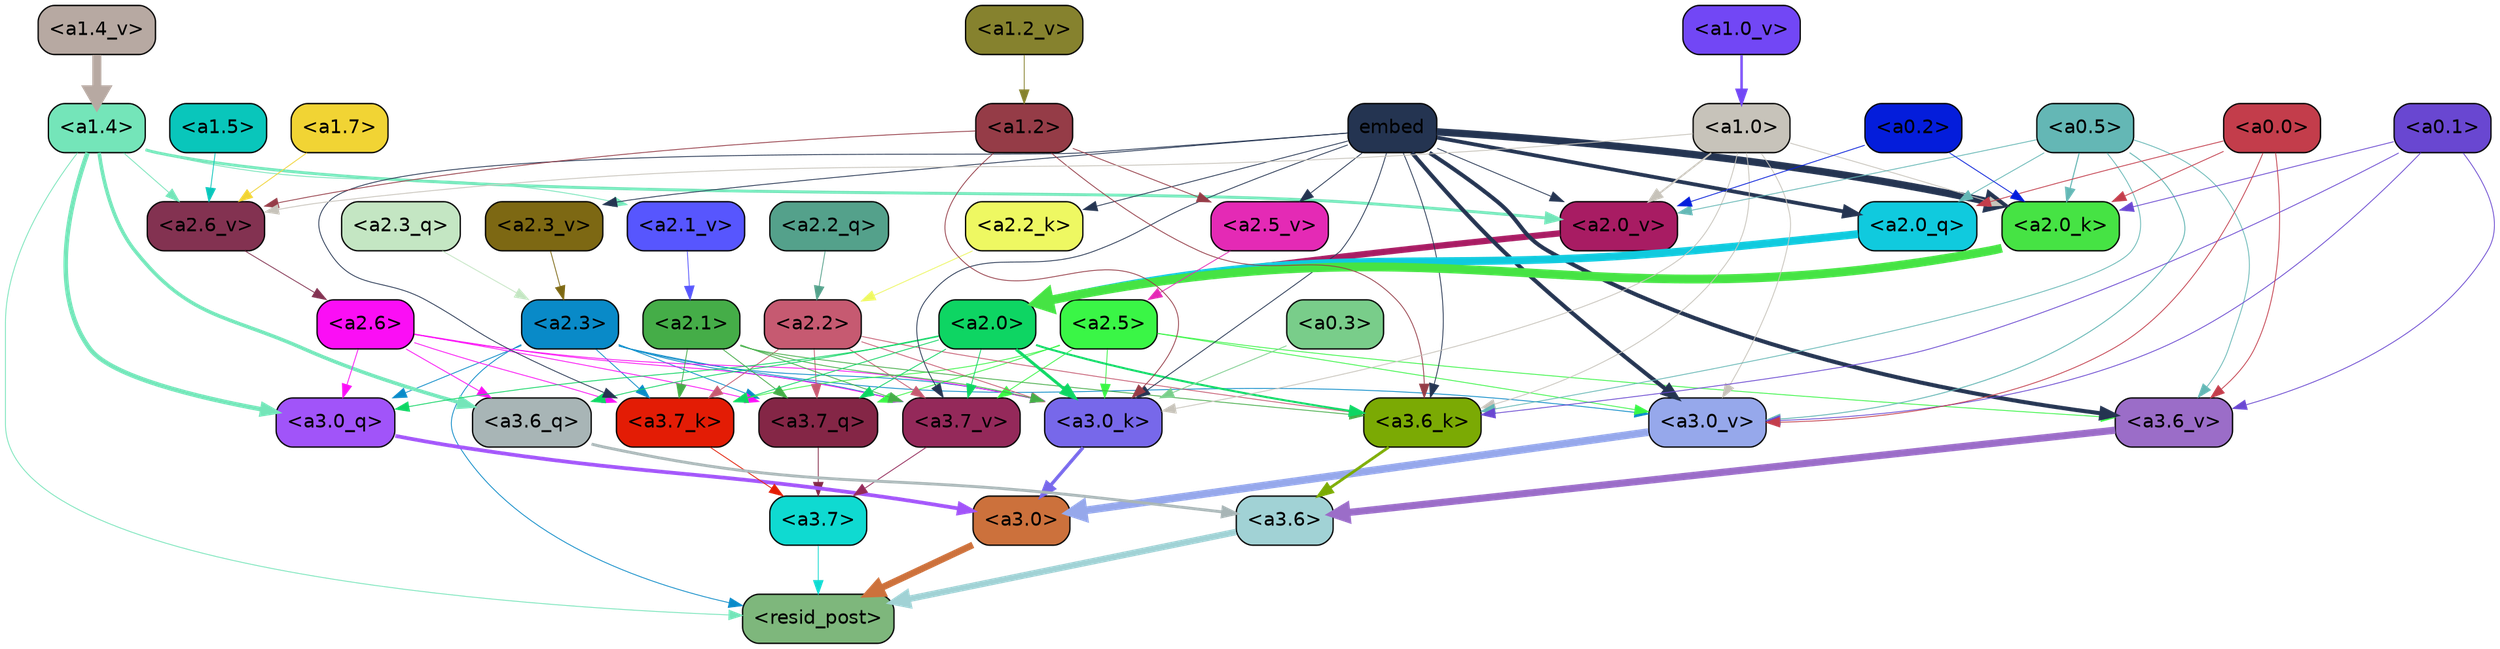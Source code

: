 strict digraph "" {
	graph [bgcolor=transparent,
		layout=dot,
		overlap=false,
		splines=true
	];
	"<a3.7>"	[color=black,
		fillcolor="#0fdad1",
		fontname=Helvetica,
		shape=box,
		style="filled, rounded"];
	"<resid_post>"	[color=black,
		fillcolor="#7eb77c",
		fontname=Helvetica,
		shape=box,
		style="filled, rounded"];
	"<a3.7>" -> "<resid_post>"	[color="#0fdad1",
		penwidth=0.6];
	"<a3.6>"	[color=black,
		fillcolor="#a1d2d5",
		fontname=Helvetica,
		shape=box,
		style="filled, rounded"];
	"<a3.6>" -> "<resid_post>"	[color="#a1d2d5",
		penwidth=4.751612067222595];
	"<a3.0>"	[color=black,
		fillcolor="#cc713c",
		fontname=Helvetica,
		shape=box,
		style="filled, rounded"];
	"<a3.0>" -> "<resid_post>"	[color="#cc713c",
		penwidth=4.884142994880676];
	"<a2.3>"	[color=black,
		fillcolor="#098ac8",
		fontname=Helvetica,
		shape=box,
		style="filled, rounded"];
	"<a2.3>" -> "<resid_post>"	[color="#098ac8",
		penwidth=0.6];
	"<a3.7_q>"	[color=black,
		fillcolor="#842646",
		fontname=Helvetica,
		shape=box,
		style="filled, rounded"];
	"<a2.3>" -> "<a3.7_q>"	[color="#098ac8",
		penwidth=0.6];
	"<a3.0_q>"	[color=black,
		fillcolor="#a154f9",
		fontname=Helvetica,
		shape=box,
		style="filled, rounded"];
	"<a2.3>" -> "<a3.0_q>"	[color="#098ac8",
		penwidth=0.6];
	"<a3.7_k>"	[color=black,
		fillcolor="#e31c05",
		fontname=Helvetica,
		shape=box,
		style="filled, rounded"];
	"<a2.3>" -> "<a3.7_k>"	[color="#098ac8",
		penwidth=0.6];
	"<a3.0_k>"	[color=black,
		fillcolor="#7768ea",
		fontname=Helvetica,
		shape=box,
		style="filled, rounded"];
	"<a2.3>" -> "<a3.0_k>"	[color="#098ac8",
		penwidth=0.6];
	"<a3.7_v>"	[color=black,
		fillcolor="#94295a",
		fontname=Helvetica,
		shape=box,
		style="filled, rounded"];
	"<a2.3>" -> "<a3.7_v>"	[color="#098ac8",
		penwidth=0.6];
	"<a3.0_v>"	[color=black,
		fillcolor="#96a8eb",
		fontname=Helvetica,
		shape=box,
		style="filled, rounded"];
	"<a2.3>" -> "<a3.0_v>"	[color="#098ac8",
		penwidth=0.6];
	"<a1.4>"	[color=black,
		fillcolor="#74e5b9",
		fontname=Helvetica,
		shape=box,
		style="filled, rounded"];
	"<a1.4>" -> "<resid_post>"	[color="#74e5b9",
		penwidth=0.6];
	"<a3.6_q>"	[color=black,
		fillcolor="#a8b5b6",
		fontname=Helvetica,
		shape=box,
		style="filled, rounded"];
	"<a1.4>" -> "<a3.6_q>"	[color="#74e5b9",
		penwidth=2.6469622254371643];
	"<a1.4>" -> "<a3.0_q>"	[color="#74e5b9",
		penwidth=3.3040847778320312];
	"<a2.6_v>"	[color=black,
		fillcolor="#833251",
		fontname=Helvetica,
		shape=box,
		style="filled, rounded"];
	"<a1.4>" -> "<a2.6_v>"	[color="#74e5b9",
		penwidth=0.6];
	"<a2.1_v>"	[color=black,
		fillcolor="#5756fe",
		fontname=Helvetica,
		shape=box,
		style="filled, rounded"];
	"<a1.4>" -> "<a2.1_v>"	[color="#74e5b9",
		penwidth=0.6];
	"<a2.0_v>"	[color=black,
		fillcolor="#a81c63",
		fontname=Helvetica,
		shape=box,
		style="filled, rounded"];
	"<a1.4>" -> "<a2.0_v>"	[color="#74e5b9",
		penwidth=2.1286070346832275];
	"<a3.7_q>" -> "<a3.7>"	[color="#842646",
		penwidth=0.6];
	"<a3.6_q>" -> "<a3.6>"	[color="#a8b5b6",
		penwidth=2.091020345687866];
	"<a3.0_q>" -> "<a3.0>"	[color="#a154f9",
		penwidth=2.7421876192092896];
	"<a3.7_k>" -> "<a3.7>"	[color="#e31c05",
		penwidth=0.6];
	"<a3.6_k>"	[color=black,
		fillcolor="#7baa04",
		fontname=Helvetica,
		shape=box,
		style="filled, rounded"];
	"<a3.6_k>" -> "<a3.6>"	[color="#7baa04",
		penwidth=2.048597991466522];
	"<a3.0_k>" -> "<a3.0>"	[color="#7768ea",
		penwidth=2.476402521133423];
	"<a3.7_v>" -> "<a3.7>"	[color="#94295a",
		penwidth=0.6];
	"<a3.6_v>"	[color=black,
		fillcolor="#9b6dc8",
		fontname=Helvetica,
		shape=box,
		style="filled, rounded"];
	"<a3.6_v>" -> "<a3.6>"	[color="#9b6dc8",
		penwidth=5.2550448179244995];
	"<a3.0_v>" -> "<a3.0>"	[color="#96a8eb",
		penwidth=5.652270674705505];
	"<a2.6>"	[color=black,
		fillcolor="#fb0ef5",
		fontname=Helvetica,
		shape=box,
		style="filled, rounded"];
	"<a2.6>" -> "<a3.7_q>"	[color="#fb0ef5",
		penwidth=0.6];
	"<a2.6>" -> "<a3.6_q>"	[color="#fb0ef5",
		penwidth=0.6];
	"<a2.6>" -> "<a3.0_q>"	[color="#fb0ef5",
		penwidth=0.6];
	"<a2.6>" -> "<a3.7_k>"	[color="#fb0ef5",
		penwidth=0.6];
	"<a2.6>" -> "<a3.0_k>"	[color="#fb0ef5",
		penwidth=0.6];
	"<a2.6>" -> "<a3.7_v>"	[color="#fb0ef5",
		penwidth=0.6];
	"<a2.5>"	[color=black,
		fillcolor="#3af646",
		fontname=Helvetica,
		shape=box,
		style="filled, rounded"];
	"<a2.5>" -> "<a3.7_q>"	[color="#3af646",
		penwidth=0.6];
	"<a2.5>" -> "<a3.7_k>"	[color="#3af646",
		penwidth=0.6];
	"<a2.5>" -> "<a3.0_k>"	[color="#3af646",
		penwidth=0.6];
	"<a2.5>" -> "<a3.7_v>"	[color="#3af646",
		penwidth=0.6];
	"<a2.5>" -> "<a3.6_v>"	[color="#3af646",
		penwidth=0.6];
	"<a2.5>" -> "<a3.0_v>"	[color="#3af646",
		penwidth=0.6];
	"<a2.2>"	[color=black,
		fillcolor="#c65a71",
		fontname=Helvetica,
		shape=box,
		style="filled, rounded"];
	"<a2.2>" -> "<a3.7_q>"	[color="#c65a71",
		penwidth=0.6];
	"<a2.2>" -> "<a3.7_k>"	[color="#c65a71",
		penwidth=0.6];
	"<a2.2>" -> "<a3.6_k>"	[color="#c65a71",
		penwidth=0.6];
	"<a2.2>" -> "<a3.0_k>"	[color="#c65a71",
		penwidth=0.6];
	"<a2.2>" -> "<a3.7_v>"	[color="#c65a71",
		penwidth=0.6];
	"<a2.1>"	[color=black,
		fillcolor="#45ad48",
		fontname=Helvetica,
		shape=box,
		style="filled, rounded"];
	"<a2.1>" -> "<a3.7_q>"	[color="#45ad48",
		penwidth=0.6];
	"<a2.1>" -> "<a3.7_k>"	[color="#45ad48",
		penwidth=0.6];
	"<a2.1>" -> "<a3.6_k>"	[color="#45ad48",
		penwidth=0.6];
	"<a2.1>" -> "<a3.0_k>"	[color="#45ad48",
		penwidth=0.6];
	"<a2.1>" -> "<a3.7_v>"	[color="#45ad48",
		penwidth=0.6];
	"<a2.0>"	[color=black,
		fillcolor="#0ed563",
		fontname=Helvetica,
		shape=box,
		style="filled, rounded"];
	"<a2.0>" -> "<a3.7_q>"	[color="#0ed563",
		penwidth=0.6];
	"<a2.0>" -> "<a3.6_q>"	[color="#0ed563",
		penwidth=0.6];
	"<a2.0>" -> "<a3.0_q>"	[color="#0ed563",
		penwidth=0.6];
	"<a2.0>" -> "<a3.7_k>"	[color="#0ed563",
		penwidth=0.6];
	"<a2.0>" -> "<a3.6_k>"	[color="#0ed563",
		penwidth=1.4757367372512817];
	"<a2.0>" -> "<a3.0_k>"	[color="#0ed563",
		penwidth=2.2137351036071777];
	"<a2.0>" -> "<a3.7_v>"	[color="#0ed563",
		penwidth=0.6];
	embed	[color=black,
		fillcolor="#243451",
		fontname=Helvetica,
		shape=box,
		style="filled, rounded"];
	embed -> "<a3.7_k>"	[color="#243451",
		penwidth=0.6];
	embed -> "<a3.6_k>"	[color="#243451",
		penwidth=0.6];
	embed -> "<a3.0_k>"	[color="#243451",
		penwidth=0.6];
	embed -> "<a3.7_v>"	[color="#243451",
		penwidth=0.6];
	embed -> "<a3.6_v>"	[color="#243451",
		penwidth=2.9582033157348633];
	embed -> "<a3.0_v>"	[color="#243451",
		penwidth=2.972973108291626];
	"<a2.0_q>"	[color=black,
		fillcolor="#10cade",
		fontname=Helvetica,
		shape=box,
		style="filled, rounded"];
	embed -> "<a2.0_q>"	[color="#243451",
		penwidth=2.7699792869389057];
	"<a2.2_k>"	[color=black,
		fillcolor="#eef862",
		fontname=Helvetica,
		shape=box,
		style="filled, rounded"];
	embed -> "<a2.2_k>"	[color="#243451",
		penwidth=0.6];
	"<a2.0_k>"	[color=black,
		fillcolor="#46e344",
		fontname=Helvetica,
		shape=box,
		style="filled, rounded"];
	embed -> "<a2.0_k>"	[color="#243451",
		penwidth=5.362775564193726];
	"<a2.5_v>"	[color=black,
		fillcolor="#e42ab5",
		fontname=Helvetica,
		shape=box,
		style="filled, rounded"];
	embed -> "<a2.5_v>"	[color="#243451",
		penwidth=0.6];
	"<a2.3_v>"	[color=black,
		fillcolor="#7d6813",
		fontname=Helvetica,
		shape=box,
		style="filled, rounded"];
	embed -> "<a2.3_v>"	[color="#243451",
		penwidth=0.6];
	embed -> "<a2.0_v>"	[color="#243451",
		penwidth=0.6];
	"<a1.2>"	[color=black,
		fillcolor="#953c47",
		fontname=Helvetica,
		shape=box,
		style="filled, rounded"];
	"<a1.2>" -> "<a3.6_k>"	[color="#953c47",
		penwidth=0.6];
	"<a1.2>" -> "<a3.0_k>"	[color="#953c47",
		penwidth=0.6];
	"<a1.2>" -> "<a2.6_v>"	[color="#953c47",
		penwidth=0.6];
	"<a1.2>" -> "<a2.5_v>"	[color="#953c47",
		penwidth=0.6];
	"<a1.0>"	[color=black,
		fillcolor="#c7c3ba",
		fontname=Helvetica,
		shape=box,
		style="filled, rounded"];
	"<a1.0>" -> "<a3.6_k>"	[color="#c7c3ba",
		penwidth=0.6];
	"<a1.0>" -> "<a3.0_k>"	[color="#c7c3ba",
		penwidth=0.6];
	"<a1.0>" -> "<a3.0_v>"	[color="#c7c3ba",
		penwidth=0.6];
	"<a1.0>" -> "<a2.0_k>"	[color="#c7c3ba",
		penwidth=0.6];
	"<a1.0>" -> "<a2.6_v>"	[color="#c7c3ba",
		penwidth=0.6];
	"<a1.0>" -> "<a2.0_v>"	[color="#c7c3ba",
		penwidth=1.2240618467330933];
	"<a0.5>"	[color=black,
		fillcolor="#64b7b5",
		fontname=Helvetica,
		shape=box,
		style="filled, rounded"];
	"<a0.5>" -> "<a3.6_k>"	[color="#64b7b5",
		penwidth=0.6];
	"<a0.5>" -> "<a3.6_v>"	[color="#64b7b5",
		penwidth=0.6];
	"<a0.5>" -> "<a3.0_v>"	[color="#64b7b5",
		penwidth=0.6790935099124908];
	"<a0.5>" -> "<a2.0_q>"	[color="#64b7b5",
		penwidth=0.6];
	"<a0.5>" -> "<a2.0_k>"	[color="#64b7b5",
		penwidth=0.7897988557815552];
	"<a0.5>" -> "<a2.0_v>"	[color="#64b7b5",
		penwidth=0.6];
	"<a0.1>"	[color=black,
		fillcolor="#6947d1",
		fontname=Helvetica,
		shape=box,
		style="filled, rounded"];
	"<a0.1>" -> "<a3.6_k>"	[color="#6947d1",
		penwidth=0.6];
	"<a0.1>" -> "<a3.6_v>"	[color="#6947d1",
		penwidth=0.6];
	"<a0.1>" -> "<a3.0_v>"	[color="#6947d1",
		penwidth=0.6];
	"<a0.1>" -> "<a2.0_k>"	[color="#6947d1",
		penwidth=0.6];
	"<a0.3>"	[color=black,
		fillcolor="#79cd8a",
		fontname=Helvetica,
		shape=box,
		style="filled, rounded"];
	"<a0.3>" -> "<a3.0_k>"	[color="#79cd8a",
		penwidth=0.6];
	"<a0.0>"	[color=black,
		fillcolor="#c33d4b",
		fontname=Helvetica,
		shape=box,
		style="filled, rounded"];
	"<a0.0>" -> "<a3.6_v>"	[color="#c33d4b",
		penwidth=0.6];
	"<a0.0>" -> "<a3.0_v>"	[color="#c33d4b",
		penwidth=0.6];
	"<a0.0>" -> "<a2.0_q>"	[color="#c33d4b",
		penwidth=0.6];
	"<a0.0>" -> "<a2.0_k>"	[color="#c33d4b",
		penwidth=0.6];
	"<a2.3_q>"	[color=black,
		fillcolor="#c4e6c3",
		fontname=Helvetica,
		shape=box,
		style="filled, rounded"];
	"<a2.3_q>" -> "<a2.3>"	[color="#c4e6c3",
		penwidth=0.6];
	"<a2.2_q>"	[color=black,
		fillcolor="#54a18b",
		fontname=Helvetica,
		shape=box,
		style="filled, rounded"];
	"<a2.2_q>" -> "<a2.2>"	[color="#54a18b",
		penwidth=0.6];
	"<a2.0_q>" -> "<a2.0>"	[color="#10cade",
		penwidth=5.819834470748901];
	"<a2.2_k>" -> "<a2.2>"	[color="#eef862",
		penwidth=0.6];
	"<a2.0_k>" -> "<a2.0>"	[color="#46e344",
		penwidth=6.470837593078613];
	"<a2.6_v>" -> "<a2.6>"	[color="#833251",
		penwidth=0.6];
	"<a2.5_v>" -> "<a2.5>"	[color="#e42ab5",
		penwidth=0.6];
	"<a2.3_v>" -> "<a2.3>"	[color="#7d6813",
		penwidth=0.6];
	"<a2.1_v>" -> "<a2.1>"	[color="#5756fe",
		penwidth=0.6];
	"<a2.0_v>" -> "<a2.0>"	[color="#a81c63",
		penwidth=4.5950857400894165];
	"<a0.2>"	[color=black,
		fillcolor="#041ddb",
		fontname=Helvetica,
		shape=box,
		style="filled, rounded"];
	"<a0.2>" -> "<a2.0_k>"	[color="#041ddb",
		penwidth=0.6];
	"<a0.2>" -> "<a2.0_v>"	[color="#041ddb",
		penwidth=0.6];
	"<a1.7>"	[color=black,
		fillcolor="#f1d434",
		fontname=Helvetica,
		shape=box,
		style="filled, rounded"];
	"<a1.7>" -> "<a2.6_v>"	[color="#f1d434",
		penwidth=0.6];
	"<a1.5>"	[color=black,
		fillcolor="#09c6bb",
		fontname=Helvetica,
		shape=box,
		style="filled, rounded"];
	"<a1.5>" -> "<a2.6_v>"	[color="#09c6bb",
		penwidth=0.6];
	"<a1.4_v>"	[color=black,
		fillcolor="#b7a9a2",
		fontname=Helvetica,
		shape=box,
		style="filled, rounded"];
	"<a1.4_v>" -> "<a1.4>"	[color="#b7a9a2",
		penwidth=6.635385513305664];
	"<a1.2_v>"	[color=black,
		fillcolor="#86822e",
		fontname=Helvetica,
		shape=box,
		style="filled, rounded"];
	"<a1.2_v>" -> "<a1.2>"	[color="#86822e",
		penwidth=0.6];
	"<a1.0_v>"	[color=black,
		fillcolor="#7247f5",
		fontname=Helvetica,
		shape=box,
		style="filled, rounded"];
	"<a1.0_v>" -> "<a1.0>"	[color="#7247f5",
		penwidth=1.807669460773468];
}
